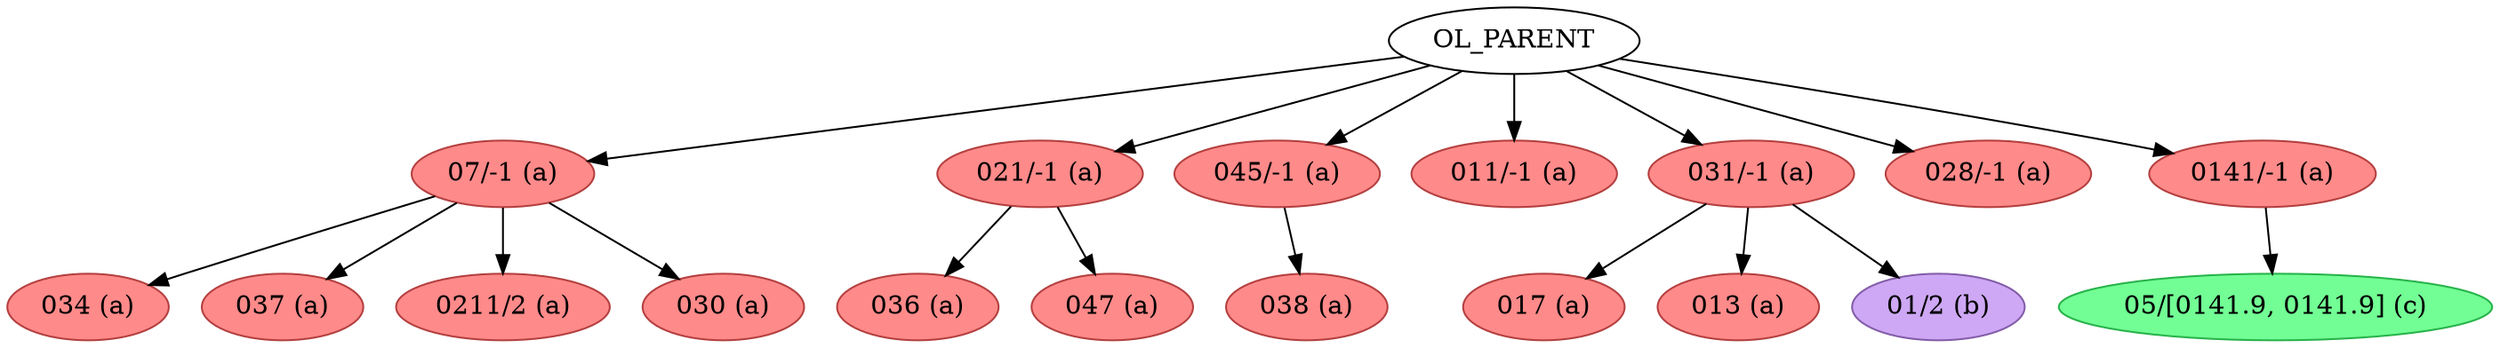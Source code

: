 strict digraph G {
"07/-1 (a)" [fillcolor="#FF8A8A", color="#b43f3f", style=filled];
"038 (a)" [fillcolor="#FF8A8A", color="#b43f3f", style=filled];
"021/-1 (a)" [fillcolor="#FF8A8A", color="#b43f3f", style=filled];
"045/-1 (a)" [fillcolor="#FF8A8A", color="#b43f3f", style=filled];
"034 (a)" [fillcolor="#FF8A8A", color="#b43f3f", style=filled];
"05/[0141.9, 0141.9] (c)" [fillcolor="#72FE95", color="#27b34a", style=filled];
"036 (a)" [fillcolor="#FF8A8A", color="#b43f3f", style=filled];
"017 (a)" [fillcolor="#FF8A8A", color="#b43f3f", style=filled];
"011/-1 (a)" [fillcolor="#FF8A8A", color="#b43f3f", style=filled];
OL_PARENT;
"047 (a)" [fillcolor="#FF8A8A", color="#b43f3f", style=filled];
"037 (a)" [fillcolor="#FF8A8A", color="#b43f3f", style=filled];
"031/-1 (a)" [fillcolor="#FF8A8A", color="#b43f3f", style=filled];
"0211/2 (a)" [fillcolor="#FF8A8A", color="#b43f3f", style=filled];
"028/-1 (a)" [fillcolor="#FF8A8A", color="#b43f3f", style=filled];
"0141/-1 (a)" [fillcolor="#FF8A8A", color="#b43f3f", style=filled];
"013 (a)" [fillcolor="#FF8A8A", color="#b43f3f", style=filled];
"01/2 (b)" [fillcolor="#CEA8F4", color="#835da9", style=filled];
"030 (a)" [fillcolor="#FF8A8A", color="#b43f3f", style=filled];
"07/-1 (a)" -> "0211/2 (a)";
"07/-1 (a)" -> "037 (a)";
"07/-1 (a)" -> "030 (a)";
"07/-1 (a)" -> "034 (a)";
"021/-1 (a)" -> "036 (a)";
"021/-1 (a)" -> "047 (a)";
"045/-1 (a)" -> "038 (a)";
OL_PARENT -> "07/-1 (a)";
OL_PARENT -> "011/-1 (a)";
OL_PARENT -> "031/-1 (a)";
OL_PARENT -> "021/-1 (a)";
OL_PARENT -> "045/-1 (a)";
OL_PARENT -> "028/-1 (a)";
OL_PARENT -> "0141/-1 (a)";
"031/-1 (a)" -> "013 (a)";
"031/-1 (a)" -> "017 (a)";
"031/-1 (a)" -> "01/2 (b)";
"0141/-1 (a)" -> "05/[0141.9, 0141.9] (c)";
}
